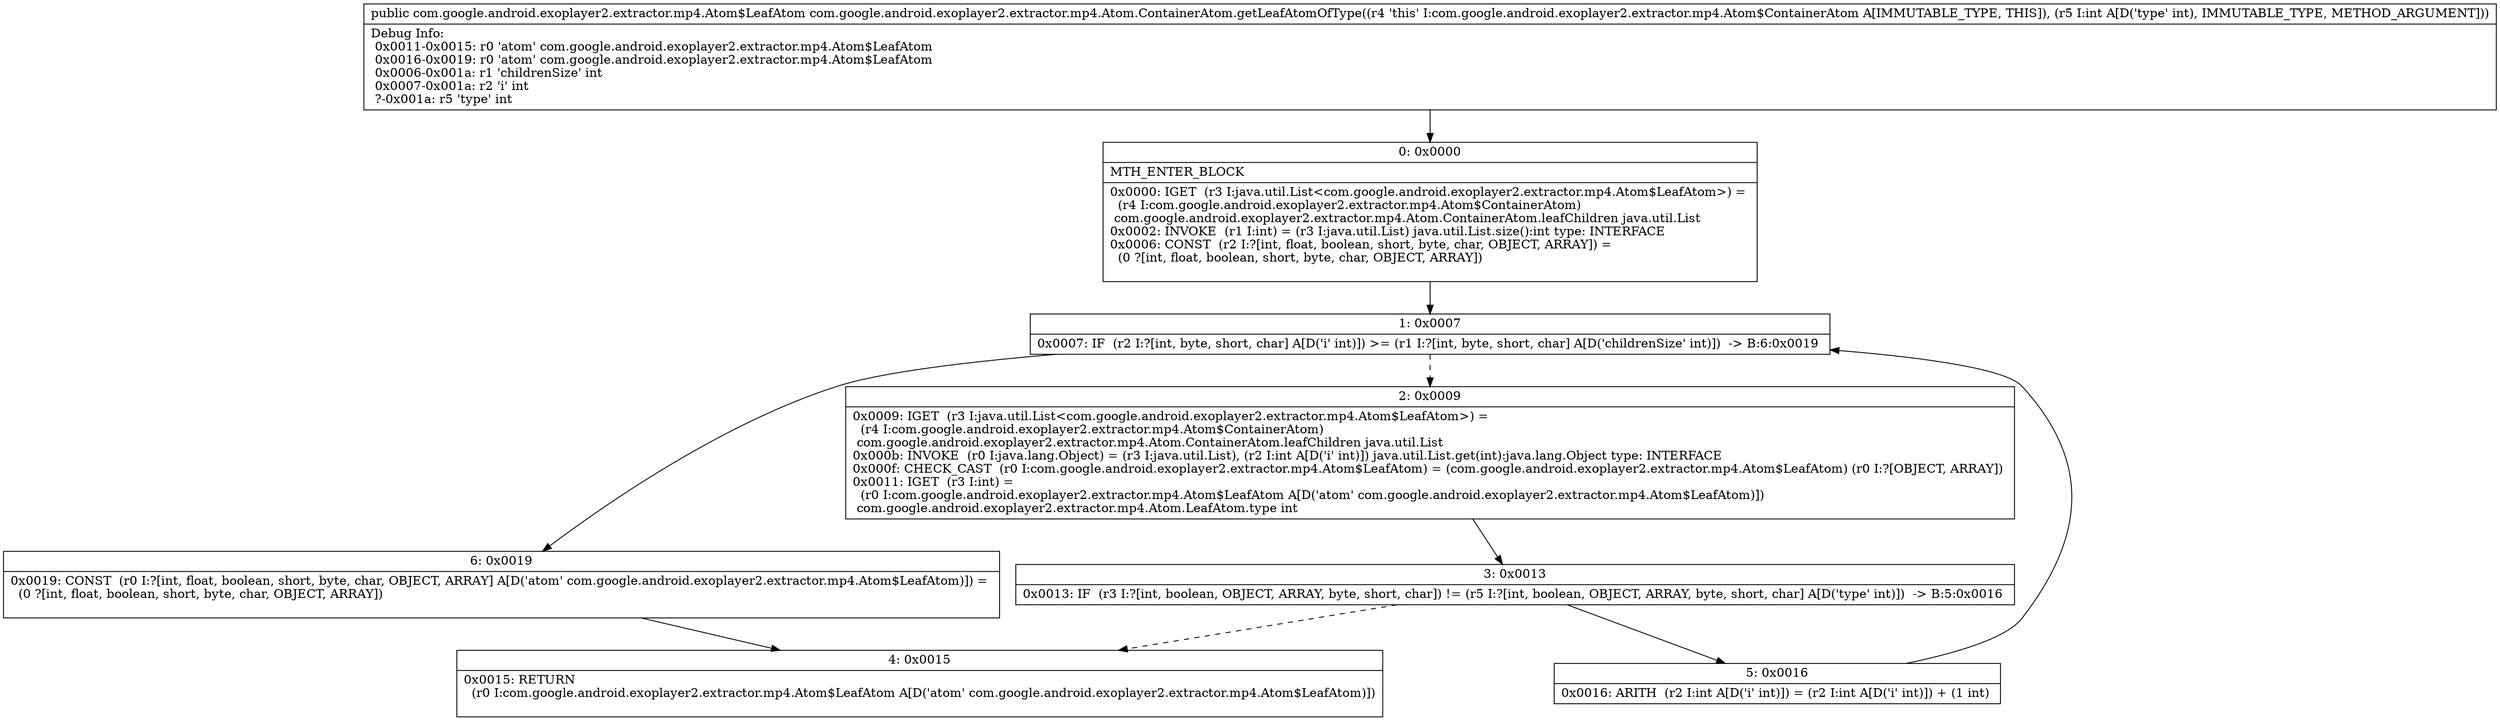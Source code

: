 digraph "CFG forcom.google.android.exoplayer2.extractor.mp4.Atom.ContainerAtom.getLeafAtomOfType(I)Lcom\/google\/android\/exoplayer2\/extractor\/mp4\/Atom$LeafAtom;" {
Node_0 [shape=record,label="{0\:\ 0x0000|MTH_ENTER_BLOCK\l|0x0000: IGET  (r3 I:java.util.List\<com.google.android.exoplayer2.extractor.mp4.Atom$LeafAtom\>) = \l  (r4 I:com.google.android.exoplayer2.extractor.mp4.Atom$ContainerAtom)\l com.google.android.exoplayer2.extractor.mp4.Atom.ContainerAtom.leafChildren java.util.List \l0x0002: INVOKE  (r1 I:int) = (r3 I:java.util.List) java.util.List.size():int type: INTERFACE \l0x0006: CONST  (r2 I:?[int, float, boolean, short, byte, char, OBJECT, ARRAY]) = \l  (0 ?[int, float, boolean, short, byte, char, OBJECT, ARRAY])\l \l}"];
Node_1 [shape=record,label="{1\:\ 0x0007|0x0007: IF  (r2 I:?[int, byte, short, char] A[D('i' int)]) \>= (r1 I:?[int, byte, short, char] A[D('childrenSize' int)])  \-\> B:6:0x0019 \l}"];
Node_2 [shape=record,label="{2\:\ 0x0009|0x0009: IGET  (r3 I:java.util.List\<com.google.android.exoplayer2.extractor.mp4.Atom$LeafAtom\>) = \l  (r4 I:com.google.android.exoplayer2.extractor.mp4.Atom$ContainerAtom)\l com.google.android.exoplayer2.extractor.mp4.Atom.ContainerAtom.leafChildren java.util.List \l0x000b: INVOKE  (r0 I:java.lang.Object) = (r3 I:java.util.List), (r2 I:int A[D('i' int)]) java.util.List.get(int):java.lang.Object type: INTERFACE \l0x000f: CHECK_CAST  (r0 I:com.google.android.exoplayer2.extractor.mp4.Atom$LeafAtom) = (com.google.android.exoplayer2.extractor.mp4.Atom$LeafAtom) (r0 I:?[OBJECT, ARRAY]) \l0x0011: IGET  (r3 I:int) = \l  (r0 I:com.google.android.exoplayer2.extractor.mp4.Atom$LeafAtom A[D('atom' com.google.android.exoplayer2.extractor.mp4.Atom$LeafAtom)])\l com.google.android.exoplayer2.extractor.mp4.Atom.LeafAtom.type int \l}"];
Node_3 [shape=record,label="{3\:\ 0x0013|0x0013: IF  (r3 I:?[int, boolean, OBJECT, ARRAY, byte, short, char]) != (r5 I:?[int, boolean, OBJECT, ARRAY, byte, short, char] A[D('type' int)])  \-\> B:5:0x0016 \l}"];
Node_4 [shape=record,label="{4\:\ 0x0015|0x0015: RETURN  \l  (r0 I:com.google.android.exoplayer2.extractor.mp4.Atom$LeafAtom A[D('atom' com.google.android.exoplayer2.extractor.mp4.Atom$LeafAtom)])\l \l}"];
Node_5 [shape=record,label="{5\:\ 0x0016|0x0016: ARITH  (r2 I:int A[D('i' int)]) = (r2 I:int A[D('i' int)]) + (1 int) \l}"];
Node_6 [shape=record,label="{6\:\ 0x0019|0x0019: CONST  (r0 I:?[int, float, boolean, short, byte, char, OBJECT, ARRAY] A[D('atom' com.google.android.exoplayer2.extractor.mp4.Atom$LeafAtom)]) = \l  (0 ?[int, float, boolean, short, byte, char, OBJECT, ARRAY])\l \l}"];
MethodNode[shape=record,label="{public com.google.android.exoplayer2.extractor.mp4.Atom$LeafAtom com.google.android.exoplayer2.extractor.mp4.Atom.ContainerAtom.getLeafAtomOfType((r4 'this' I:com.google.android.exoplayer2.extractor.mp4.Atom$ContainerAtom A[IMMUTABLE_TYPE, THIS]), (r5 I:int A[D('type' int), IMMUTABLE_TYPE, METHOD_ARGUMENT]))  | Debug Info:\l  0x0011\-0x0015: r0 'atom' com.google.android.exoplayer2.extractor.mp4.Atom$LeafAtom\l  0x0016\-0x0019: r0 'atom' com.google.android.exoplayer2.extractor.mp4.Atom$LeafAtom\l  0x0006\-0x001a: r1 'childrenSize' int\l  0x0007\-0x001a: r2 'i' int\l  ?\-0x001a: r5 'type' int\l}"];
MethodNode -> Node_0;
Node_0 -> Node_1;
Node_1 -> Node_2[style=dashed];
Node_1 -> Node_6;
Node_2 -> Node_3;
Node_3 -> Node_4[style=dashed];
Node_3 -> Node_5;
Node_5 -> Node_1;
Node_6 -> Node_4;
}

